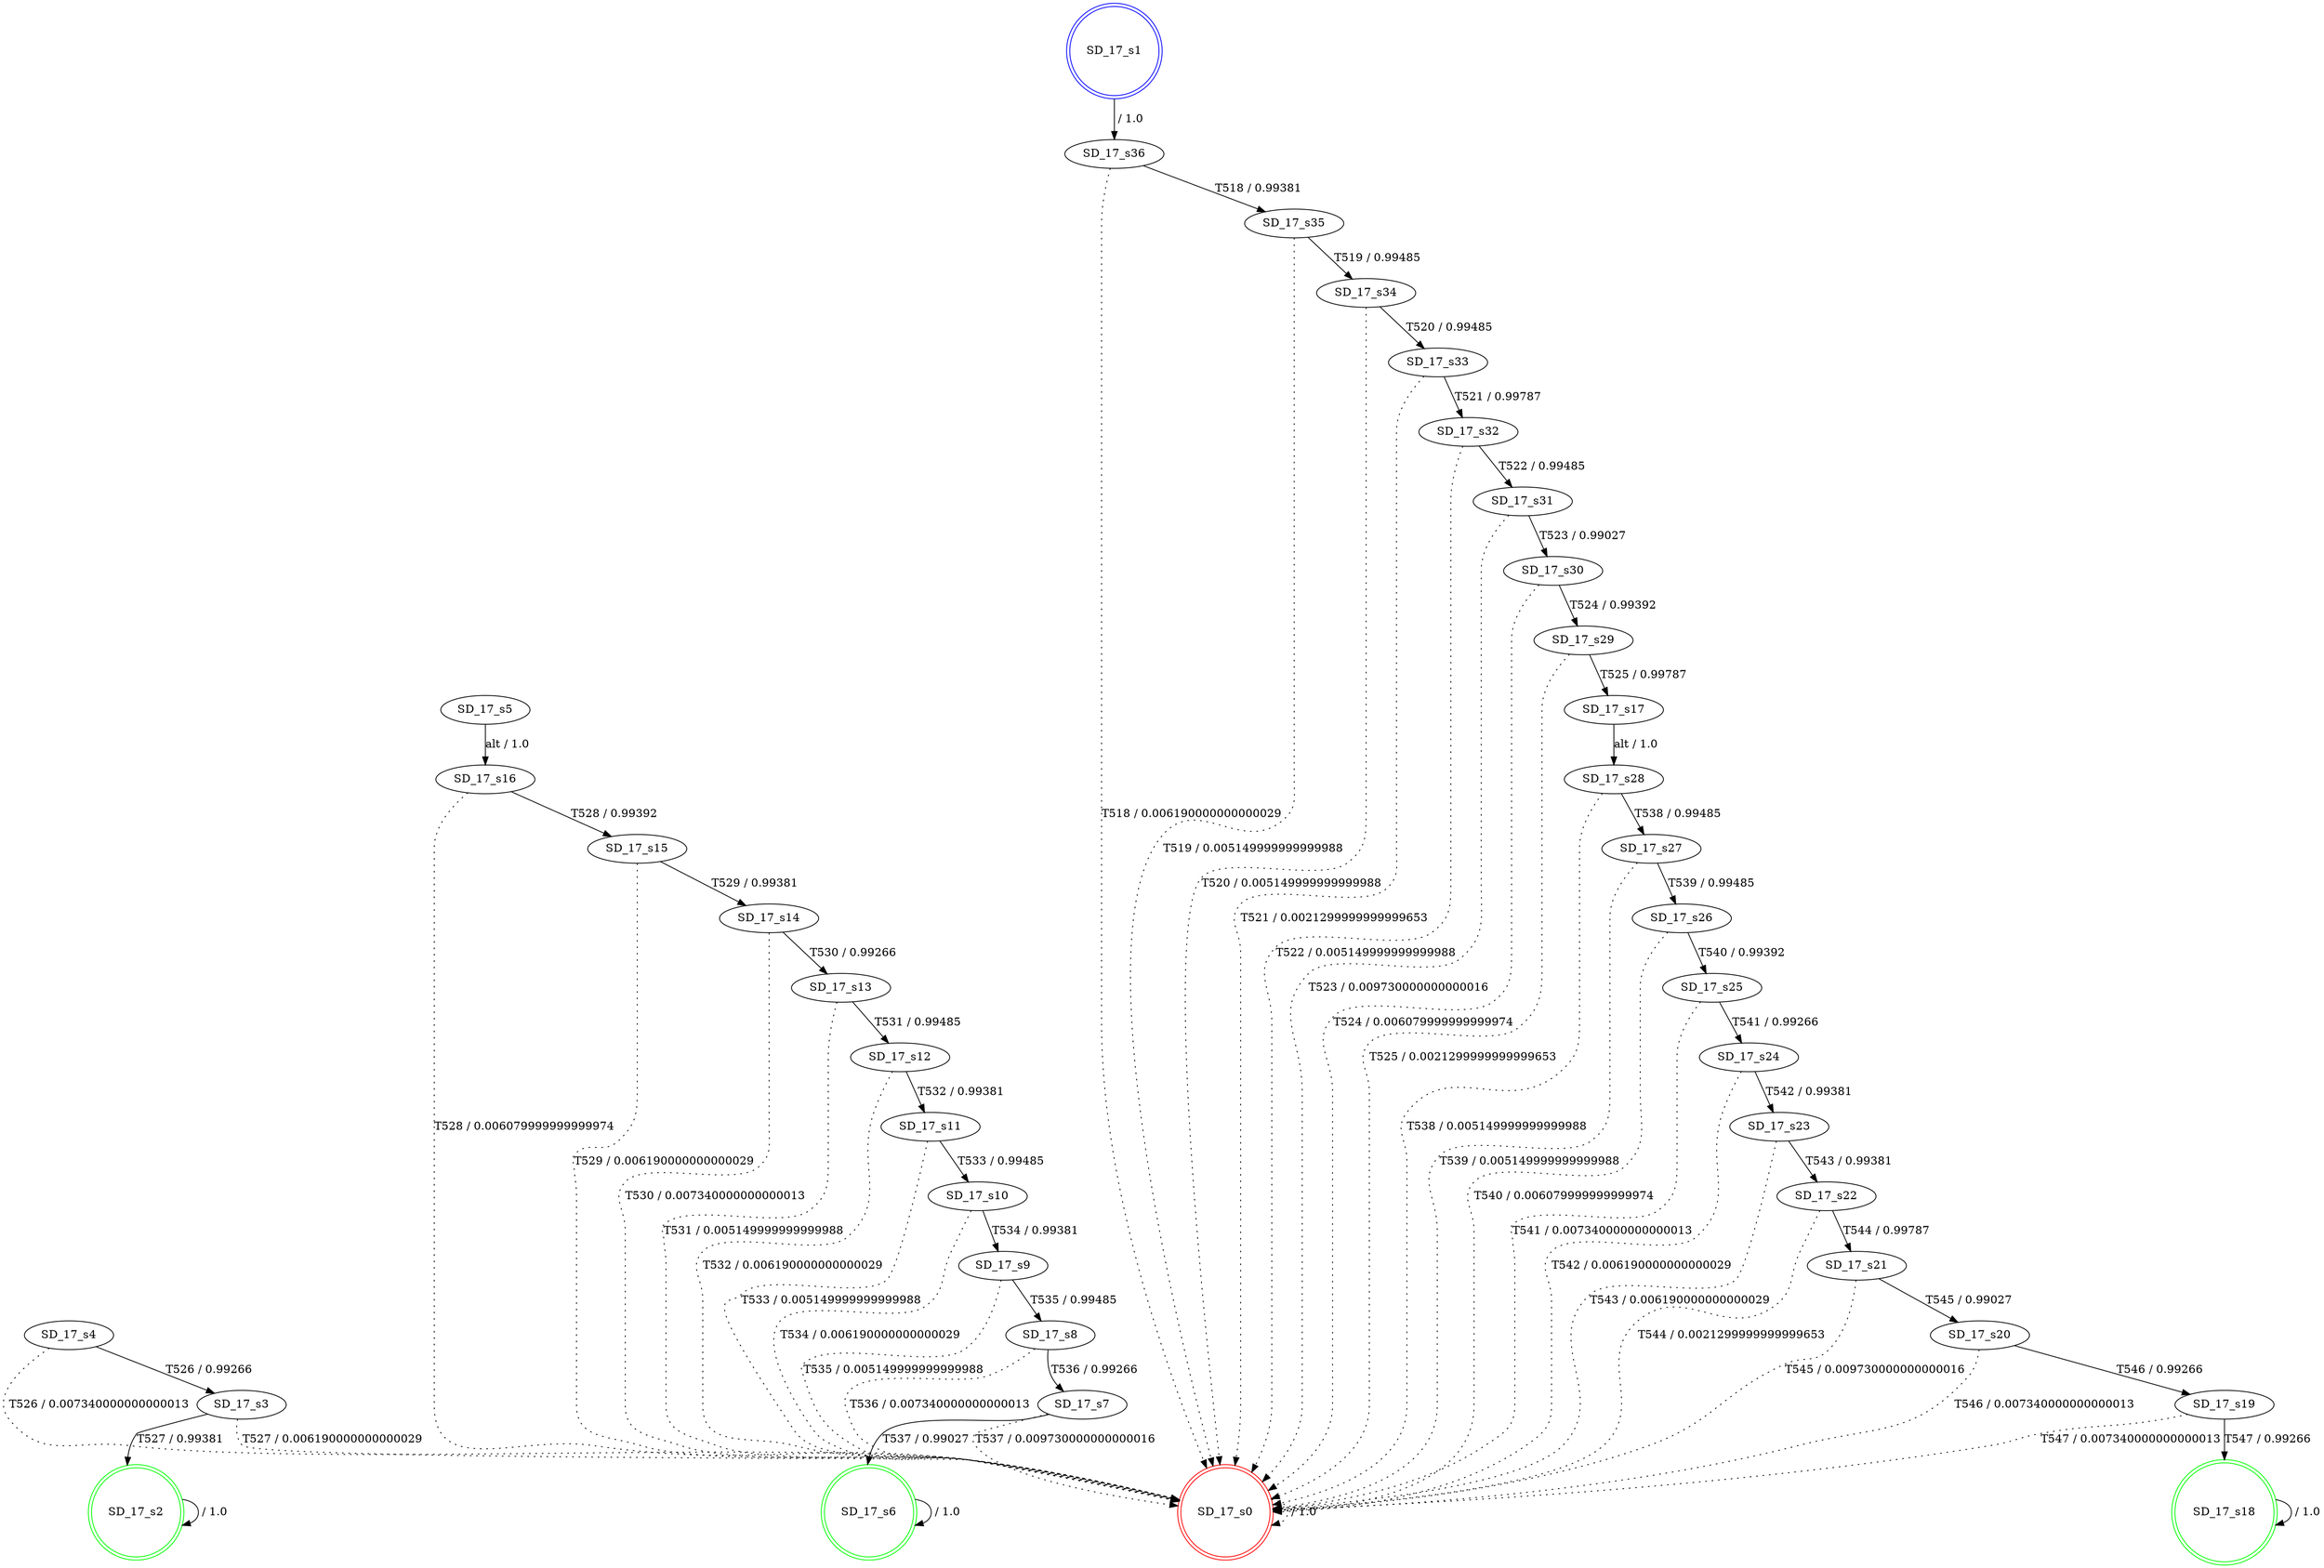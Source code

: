 digraph graphname {
SD_17_s0 [label="SD_17_s0",color=red,shape=doublecircle ];
SD_17_s1 [label="SD_17_s1",color=blue,shape=doublecircle ];
SD_17_s2 [label="SD_17_s2",color=green,shape=doublecircle ];
SD_17_s3 [label="SD_17_s3" ];
SD_17_s4 [label="SD_17_s4" ];
SD_17_s5 [label="SD_17_s5" ];
SD_17_s6 [label="SD_17_s6",color=green,shape=doublecircle ];
SD_17_s7 [label="SD_17_s7" ];
SD_17_s8 [label="SD_17_s8" ];
SD_17_s9 [label="SD_17_s9" ];
SD_17_s10 [label="SD_17_s10" ];
SD_17_s11 [label="SD_17_s11" ];
SD_17_s12 [label="SD_17_s12" ];
SD_17_s13 [label="SD_17_s13" ];
SD_17_s14 [label="SD_17_s14" ];
SD_17_s15 [label="SD_17_s15" ];
SD_17_s16 [label="SD_17_s16" ];
SD_17_s17 [label="SD_17_s17" ];
SD_17_s18 [label="SD_17_s18",color=green,shape=doublecircle ];
SD_17_s19 [label="SD_17_s19" ];
SD_17_s20 [label="SD_17_s20" ];
SD_17_s21 [label="SD_17_s21" ];
SD_17_s22 [label="SD_17_s22" ];
SD_17_s23 [label="SD_17_s23" ];
SD_17_s24 [label="SD_17_s24" ];
SD_17_s25 [label="SD_17_s25" ];
SD_17_s26 [label="SD_17_s26" ];
SD_17_s27 [label="SD_17_s27" ];
SD_17_s28 [label="SD_17_s28" ];
SD_17_s29 [label="SD_17_s29" ];
SD_17_s30 [label="SD_17_s30" ];
SD_17_s31 [label="SD_17_s31" ];
SD_17_s32 [label="SD_17_s32" ];
SD_17_s33 [label="SD_17_s33" ];
SD_17_s34 [label="SD_17_s34" ];
SD_17_s35 [label="SD_17_s35" ];
SD_17_s36 [label="SD_17_s36" ];
SD_17_s0 -> SD_17_s0 [label=" / 1.0", style=dotted];
SD_17_s1 -> SD_17_s36 [label=" / 1.0"];
SD_17_s2 -> SD_17_s2 [label=" / 1.0"];
SD_17_s3 -> SD_17_s2 [label="T527 / 0.99381"];
SD_17_s3 -> SD_17_s0 [label="T527 / 0.006190000000000029", style=dotted];
SD_17_s4 -> SD_17_s3 [label="T526 / 0.99266"];
SD_17_s4 -> SD_17_s0 [label="T526 / 0.007340000000000013", style=dotted];
SD_17_s5 -> SD_17_s16 [label="alt / 1.0"];
SD_17_s6 -> SD_17_s6 [label=" / 1.0"];
SD_17_s7 -> SD_17_s6 [label="T537 / 0.99027"];
SD_17_s7 -> SD_17_s0 [label="T537 / 0.009730000000000016", style=dotted];
SD_17_s8 -> SD_17_s7 [label="T536 / 0.99266"];
SD_17_s8 -> SD_17_s0 [label="T536 / 0.007340000000000013", style=dotted];
SD_17_s9 -> SD_17_s8 [label="T535 / 0.99485"];
SD_17_s9 -> SD_17_s0 [label="T535 / 0.005149999999999988", style=dotted];
SD_17_s10 -> SD_17_s9 [label="T534 / 0.99381"];
SD_17_s10 -> SD_17_s0 [label="T534 / 0.006190000000000029", style=dotted];
SD_17_s11 -> SD_17_s10 [label="T533 / 0.99485"];
SD_17_s11 -> SD_17_s0 [label="T533 / 0.005149999999999988", style=dotted];
SD_17_s12 -> SD_17_s11 [label="T532 / 0.99381"];
SD_17_s12 -> SD_17_s0 [label="T532 / 0.006190000000000029", style=dotted];
SD_17_s13 -> SD_17_s12 [label="T531 / 0.99485"];
SD_17_s13 -> SD_17_s0 [label="T531 / 0.005149999999999988", style=dotted];
SD_17_s14 -> SD_17_s13 [label="T530 / 0.99266"];
SD_17_s14 -> SD_17_s0 [label="T530 / 0.007340000000000013", style=dotted];
SD_17_s15 -> SD_17_s14 [label="T529 / 0.99381"];
SD_17_s15 -> SD_17_s0 [label="T529 / 0.006190000000000029", style=dotted];
SD_17_s16 -> SD_17_s15 [label="T528 / 0.99392"];
SD_17_s16 -> SD_17_s0 [label="T528 / 0.006079999999999974", style=dotted];
SD_17_s17 -> SD_17_s28 [label="alt / 1.0"];
SD_17_s18 -> SD_17_s18 [label=" / 1.0"];
SD_17_s19 -> SD_17_s18 [label="T547 / 0.99266"];
SD_17_s19 -> SD_17_s0 [label="T547 / 0.007340000000000013", style=dotted];
SD_17_s20 -> SD_17_s19 [label="T546 / 0.99266"];
SD_17_s20 -> SD_17_s0 [label="T546 / 0.007340000000000013", style=dotted];
SD_17_s21 -> SD_17_s20 [label="T545 / 0.99027"];
SD_17_s21 -> SD_17_s0 [label="T545 / 0.009730000000000016", style=dotted];
SD_17_s22 -> SD_17_s21 [label="T544 / 0.99787"];
SD_17_s22 -> SD_17_s0 [label="T544 / 0.0021299999999999653", style=dotted];
SD_17_s23 -> SD_17_s22 [label="T543 / 0.99381"];
SD_17_s23 -> SD_17_s0 [label="T543 / 0.006190000000000029", style=dotted];
SD_17_s24 -> SD_17_s23 [label="T542 / 0.99381"];
SD_17_s24 -> SD_17_s0 [label="T542 / 0.006190000000000029", style=dotted];
SD_17_s25 -> SD_17_s24 [label="T541 / 0.99266"];
SD_17_s25 -> SD_17_s0 [label="T541 / 0.007340000000000013", style=dotted];
SD_17_s26 -> SD_17_s25 [label="T540 / 0.99392"];
SD_17_s26 -> SD_17_s0 [label="T540 / 0.006079999999999974", style=dotted];
SD_17_s27 -> SD_17_s26 [label="T539 / 0.99485"];
SD_17_s27 -> SD_17_s0 [label="T539 / 0.005149999999999988", style=dotted];
SD_17_s28 -> SD_17_s27 [label="T538 / 0.99485"];
SD_17_s28 -> SD_17_s0 [label="T538 / 0.005149999999999988", style=dotted];
SD_17_s29 -> SD_17_s17 [label="T525 / 0.99787"];
SD_17_s29 -> SD_17_s0 [label="T525 / 0.0021299999999999653", style=dotted];
SD_17_s30 -> SD_17_s29 [label="T524 / 0.99392"];
SD_17_s30 -> SD_17_s0 [label="T524 / 0.006079999999999974", style=dotted];
SD_17_s31 -> SD_17_s30 [label="T523 / 0.99027"];
SD_17_s31 -> SD_17_s0 [label="T523 / 0.009730000000000016", style=dotted];
SD_17_s32 -> SD_17_s31 [label="T522 / 0.99485"];
SD_17_s32 -> SD_17_s0 [label="T522 / 0.005149999999999988", style=dotted];
SD_17_s33 -> SD_17_s32 [label="T521 / 0.99787"];
SD_17_s33 -> SD_17_s0 [label="T521 / 0.0021299999999999653", style=dotted];
SD_17_s34 -> SD_17_s33 [label="T520 / 0.99485"];
SD_17_s34 -> SD_17_s0 [label="T520 / 0.005149999999999988", style=dotted];
SD_17_s35 -> SD_17_s34 [label="T519 / 0.99485"];
SD_17_s35 -> SD_17_s0 [label="T519 / 0.005149999999999988", style=dotted];
SD_17_s36 -> SD_17_s35 [label="T518 / 0.99381"];
SD_17_s36 -> SD_17_s0 [label="T518 / 0.006190000000000029", style=dotted];
}